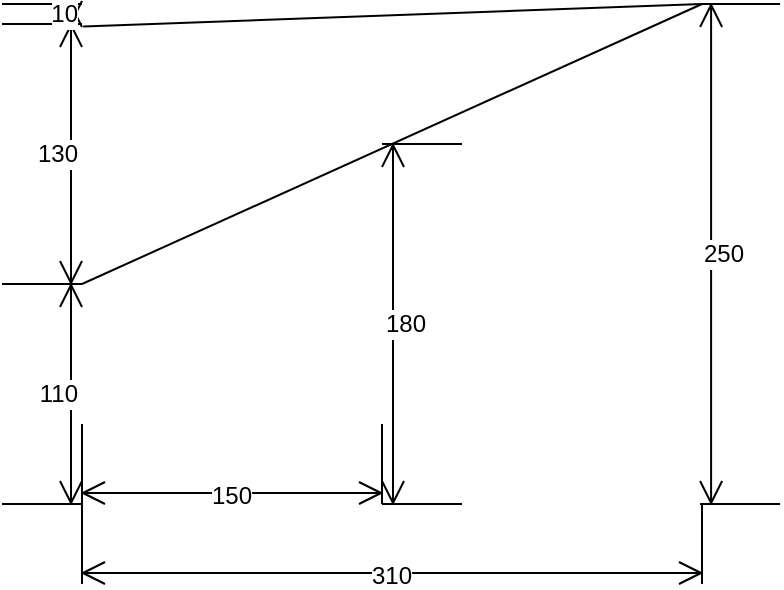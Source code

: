 <mxfile version="12.4.2" type="device" pages="1"><diagram name="Page-1" id="38b20595-45e3-9b7f-d5ca-b57f44c5b66d"><mxGraphModel dx="517" dy="-466" grid="1" gridSize="10" guides="1" tooltips="1" connect="1" arrows="1" fold="1" page="1" pageScale="1" pageWidth="1100" pageHeight="850" background="#ffffff" math="0" shadow="0"><root><mxCell id="0"/><mxCell id="1" parent="0"/><mxCell id="9x6O3uxzOc193lvVsx3t-2" value="310" style="shape=dimension;whiteSpace=wrap;html=1;align=center;points=[];verticalAlign=bottom;spacingBottom=-5;labelBackgroundColor=#ffffff" vertex="1" parent="1"><mxGeometry x="160" y="1560" width="310" height="40" as="geometry"/></mxCell><mxCell id="9x6O3uxzOc193lvVsx3t-3" value="110" style="shape=dimension;direction=north;whiteSpace=wrap;html=1;align=right;points=[];verticalAlign=middle;labelBackgroundColor=#ffffff" vertex="1" parent="1"><mxGeometry x="120" y="1450" width="40" height="110" as="geometry"/></mxCell><mxCell id="9x6O3uxzOc193lvVsx3t-4" value="130" style="shape=dimension;direction=north;whiteSpace=wrap;html=1;align=right;points=[];verticalAlign=middle;labelBackgroundColor=#ffffff" vertex="1" parent="1"><mxGeometry x="120" y="1320" width="40" height="130" as="geometry"/></mxCell><mxCell id="9x6O3uxzOc193lvVsx3t-5" value="10" style="shape=dimension;direction=north;whiteSpace=wrap;html=1;align=right;points=[];verticalAlign=middle;labelBackgroundColor=#ffffff" vertex="1" parent="1"><mxGeometry x="120" y="1310" width="40" height="10" as="geometry"/></mxCell><mxCell id="9x6O3uxzOc193lvVsx3t-7" value="250" style="shape=dimension;direction=south;whiteSpace=wrap;html=1;align=left;points=[];verticalAlign=middle;labelBackgroundColor=#ffffff" vertex="1" parent="1"><mxGeometry x="469.05" y="1310" width="40" height="250" as="geometry"/></mxCell><mxCell id="9x6O3uxzOc193lvVsx3t-8" value="" style="endArrow=none;html=1;entryX=0;entryY=0.976;entryDx=0;entryDy=0;entryPerimeter=0;" edge="1" parent="1" target="9x6O3uxzOc193lvVsx3t-7"><mxGeometry width="50" height="50" relative="1" as="geometry"><mxPoint x="160" y="1450" as="sourcePoint"/><mxPoint x="210" y="1400" as="targetPoint"/></mxGeometry></mxCell><mxCell id="9x6O3uxzOc193lvVsx3t-9" value="" style="endArrow=none;html=1;exitX=-0.124;exitY=1.015;exitDx=0;exitDy=0;exitPerimeter=0;" edge="1" parent="1" source="9x6O3uxzOc193lvVsx3t-5"><mxGeometry width="50" height="50" relative="1" as="geometry"><mxPoint x="210" y="1350" as="sourcePoint"/><mxPoint x="470" y="1310" as="targetPoint"/></mxGeometry></mxCell><mxCell id="9x6O3uxzOc193lvVsx3t-10" value="150" style="shape=dimension;whiteSpace=wrap;html=1;align=center;points=[];verticalAlign=bottom;spacingBottom=-5;labelBackgroundColor=#ffffff" vertex="1" parent="1"><mxGeometry x="160" y="1520" width="150" height="40" as="geometry"/></mxCell><mxCell id="9x6O3uxzOc193lvVsx3t-11" value="180" style="shape=dimension;direction=south;whiteSpace=wrap;html=1;align=left;points=[];verticalAlign=middle;labelBackgroundColor=#ffffff" vertex="1" parent="1"><mxGeometry x="310" y="1380" width="40" height="180" as="geometry"/></mxCell></root></mxGraphModel></diagram></mxfile>
